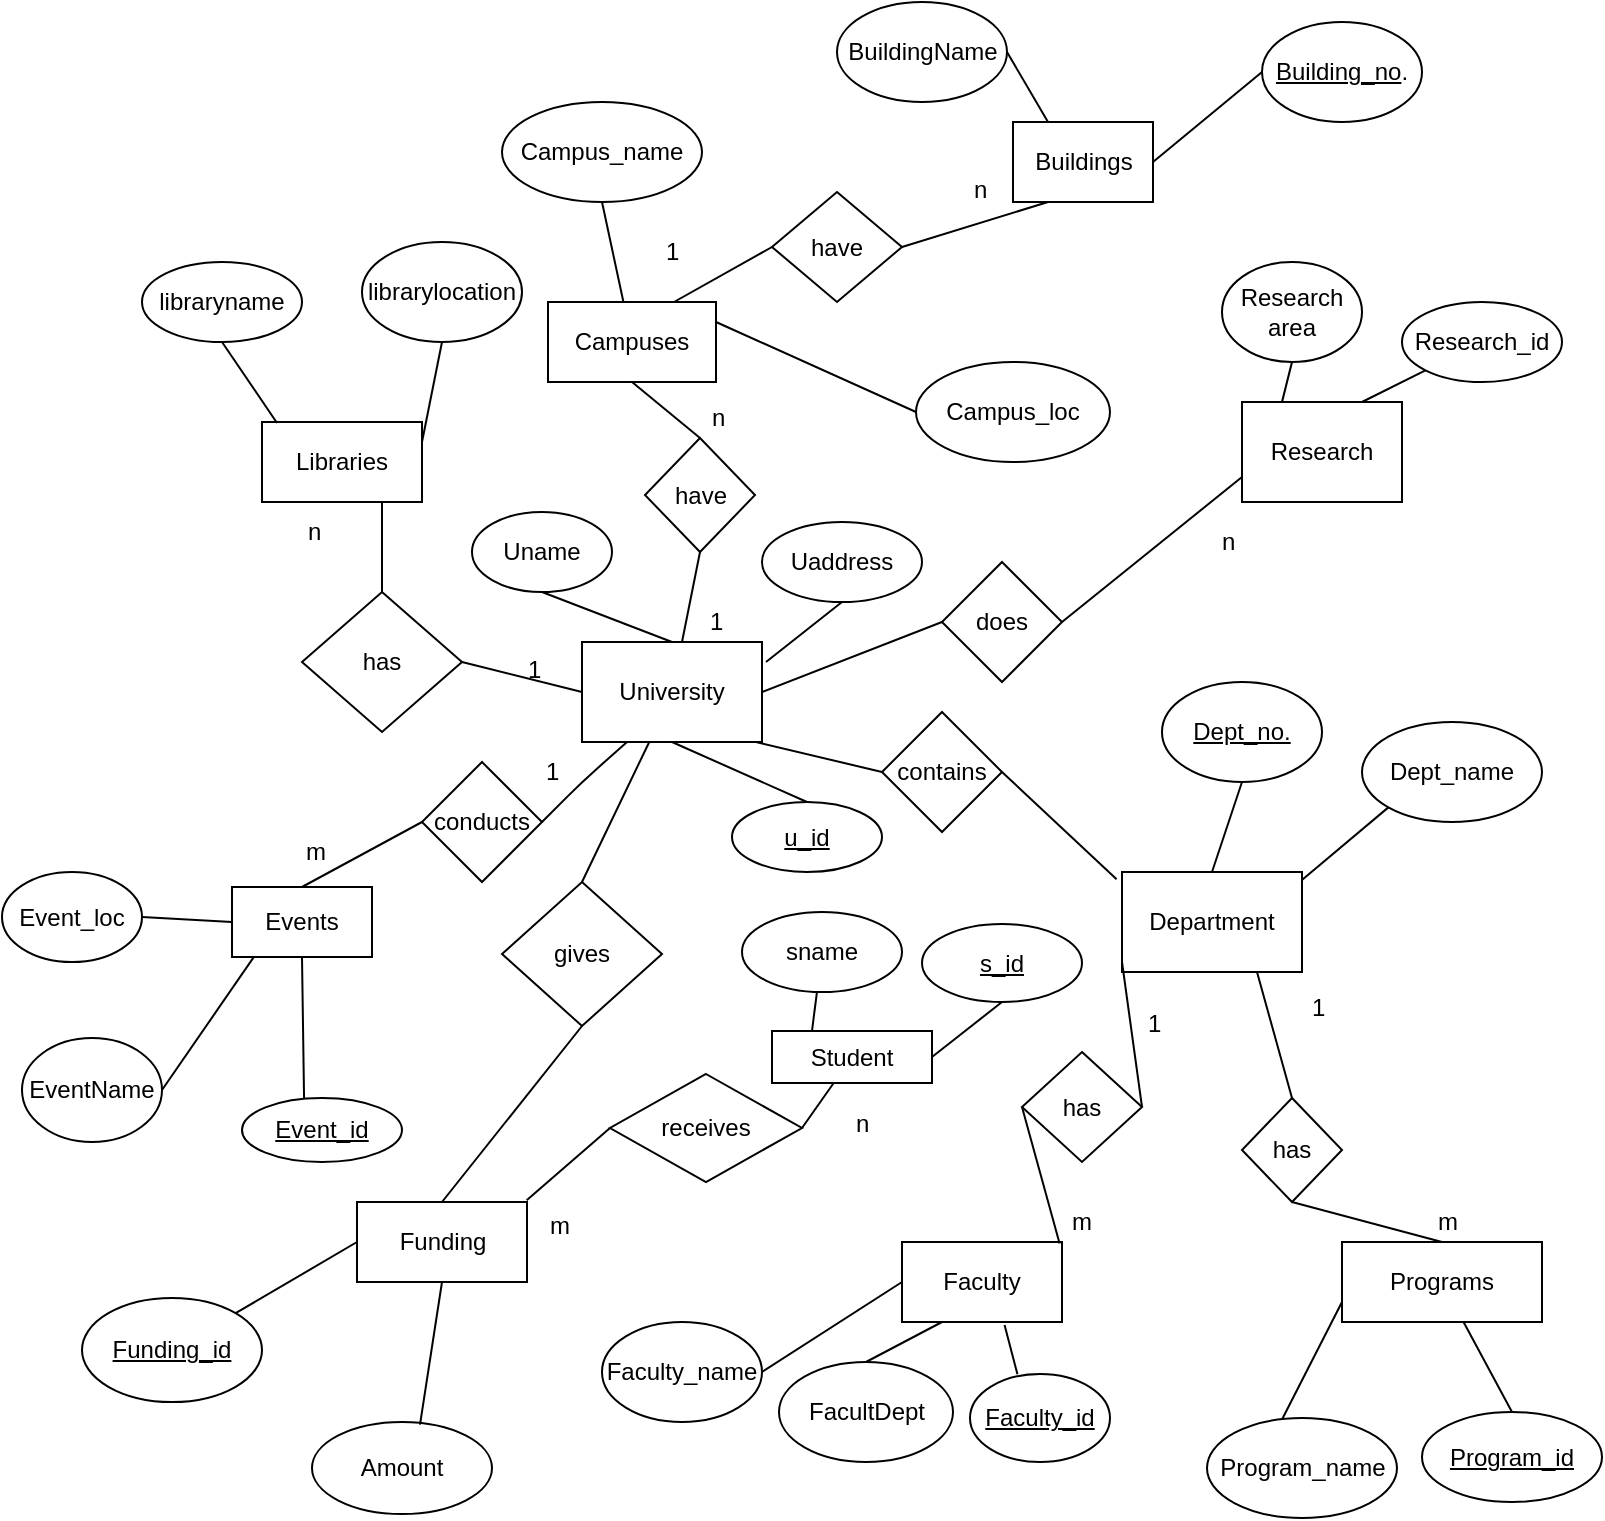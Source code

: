 <mxfile version="12.0.0" type="device" pages="1"><diagram id="j9LmxbXcAst3SDhugImw" name="Page-1"><mxGraphModel dx="920" dy="514" grid="1" gridSize="10" guides="1" tooltips="1" connect="1" arrows="1" fold="1" page="1" pageScale="1" pageWidth="827" pageHeight="1169" math="0" shadow="0"><root><mxCell id="0"/><mxCell id="1" parent="0"/><mxCell id="JgoR7oK1Cbx2upZOJjoE-1" value="University" style="rounded=0;whiteSpace=wrap;html=1;" vertex="1" parent="1"><mxGeometry x="310" y="350" width="90" height="50" as="geometry"/></mxCell><mxCell id="JgoR7oK1Cbx2upZOJjoE-2" value="contains" style="rhombus;whiteSpace=wrap;html=1;" vertex="1" parent="1"><mxGeometry x="460" y="385" width="60" height="60" as="geometry"/></mxCell><mxCell id="JgoR7oK1Cbx2upZOJjoE-3" value="Department" style="rounded=0;whiteSpace=wrap;html=1;" vertex="1" parent="1"><mxGeometry x="580" y="465" width="90" height="50" as="geometry"/></mxCell><mxCell id="JgoR7oK1Cbx2upZOJjoE-4" value="" style="endArrow=none;html=1;entryX=0;entryY=0.5;entryDx=0;entryDy=0;" edge="1" parent="1" target="JgoR7oK1Cbx2upZOJjoE-2"><mxGeometry width="50" height="50" relative="1" as="geometry"><mxPoint x="397" y="400" as="sourcePoint"/><mxPoint x="360" y="540" as="targetPoint"/></mxGeometry></mxCell><mxCell id="JgoR7oK1Cbx2upZOJjoE-5" value="" style="endArrow=none;html=1;entryX=-0.03;entryY=0.073;entryDx=0;entryDy=0;entryPerimeter=0;exitX=1;exitY=0.5;exitDx=0;exitDy=0;" edge="1" parent="1" source="JgoR7oK1Cbx2upZOJjoE-2" target="JgoR7oK1Cbx2upZOJjoE-3"><mxGeometry width="50" height="50" relative="1" as="geometry"><mxPoint x="310" y="590" as="sourcePoint"/><mxPoint x="360" y="540" as="targetPoint"/></mxGeometry></mxCell><mxCell id="JgoR7oK1Cbx2upZOJjoE-6" value="Faculty" style="rounded=0;whiteSpace=wrap;html=1;" vertex="1" parent="1"><mxGeometry x="470" y="650" width="80" height="40" as="geometry"/></mxCell><mxCell id="JgoR7oK1Cbx2upZOJjoE-7" value="has" style="rhombus;whiteSpace=wrap;html=1;" vertex="1" parent="1"><mxGeometry x="530" y="555" width="60" height="55" as="geometry"/></mxCell><mxCell id="JgoR7oK1Cbx2upZOJjoE-9" value="" style="endArrow=none;html=1;entryX=0.985;entryY=0.018;entryDx=0;entryDy=0;entryPerimeter=0;exitX=0;exitY=0.5;exitDx=0;exitDy=0;" edge="1" parent="1" source="JgoR7oK1Cbx2upZOJjoE-7" target="JgoR7oK1Cbx2upZOJjoE-6"><mxGeometry width="50" height="50" relative="1" as="geometry"><mxPoint x="310" y="740" as="sourcePoint"/><mxPoint x="360" y="690" as="targetPoint"/></mxGeometry></mxCell><mxCell id="JgoR7oK1Cbx2upZOJjoE-10" value="" style="endArrow=none;html=1;entryX=1;entryY=0.5;entryDx=0;entryDy=0;" edge="1" parent="1" target="JgoR7oK1Cbx2upZOJjoE-7"><mxGeometry width="50" height="50" relative="1" as="geometry"><mxPoint x="580" y="510" as="sourcePoint"/><mxPoint x="360" y="690" as="targetPoint"/></mxGeometry></mxCell><mxCell id="JgoR7oK1Cbx2upZOJjoE-11" value="&lt;u&gt;u_id&lt;/u&gt;" style="ellipse;whiteSpace=wrap;html=1;" vertex="1" parent="1"><mxGeometry x="385" y="430" width="75" height="35" as="geometry"/></mxCell><mxCell id="JgoR7oK1Cbx2upZOJjoE-12" value="Uname" style="ellipse;whiteSpace=wrap;html=1;" vertex="1" parent="1"><mxGeometry x="255" y="285" width="70" height="40" as="geometry"/></mxCell><mxCell id="JgoR7oK1Cbx2upZOJjoE-13" value="Uaddress" style="ellipse;whiteSpace=wrap;html=1;" vertex="1" parent="1"><mxGeometry x="400" y="290" width="80" height="40" as="geometry"/></mxCell><mxCell id="JgoR7oK1Cbx2upZOJjoE-14" value="&lt;u&gt;Dept_no.&lt;/u&gt;" style="ellipse;whiteSpace=wrap;html=1;" vertex="1" parent="1"><mxGeometry x="600" y="370" width="80" height="50" as="geometry"/></mxCell><mxCell id="JgoR7oK1Cbx2upZOJjoE-15" value="Dept_name" style="ellipse;whiteSpace=wrap;html=1;" vertex="1" parent="1"><mxGeometry x="700" y="390" width="90" height="50" as="geometry"/></mxCell><mxCell id="JgoR7oK1Cbx2upZOJjoE-16" value="Faculty_name" style="ellipse;whiteSpace=wrap;html=1;" vertex="1" parent="1"><mxGeometry x="320" y="690" width="80" height="50" as="geometry"/></mxCell><mxCell id="JgoR7oK1Cbx2upZOJjoE-17" value="FacultDept" style="ellipse;whiteSpace=wrap;html=1;" vertex="1" parent="1"><mxGeometry x="408.5" y="710" width="87" height="50" as="geometry"/></mxCell><mxCell id="JgoR7oK1Cbx2upZOJjoE-18" value="" style="endArrow=none;html=1;exitX=1;exitY=0.5;exitDx=0;exitDy=0;entryX=0;entryY=0.5;entryDx=0;entryDy=0;" edge="1" parent="1" source="JgoR7oK1Cbx2upZOJjoE-16" target="JgoR7oK1Cbx2upZOJjoE-6"><mxGeometry width="50" height="50" relative="1" as="geometry"><mxPoint x="230" y="820" as="sourcePoint"/><mxPoint x="370" y="650" as="targetPoint"/></mxGeometry></mxCell><mxCell id="JgoR7oK1Cbx2upZOJjoE-20" value="" style="endArrow=none;html=1;entryX=0.25;entryY=1;entryDx=0;entryDy=0;exitX=0.5;exitY=0;exitDx=0;exitDy=0;" edge="1" parent="1" source="JgoR7oK1Cbx2upZOJjoE-17" target="JgoR7oK1Cbx2upZOJjoE-6"><mxGeometry width="50" height="50" relative="1" as="geometry"><mxPoint x="230" y="820" as="sourcePoint"/><mxPoint x="280" y="770" as="targetPoint"/></mxGeometry></mxCell><mxCell id="JgoR7oK1Cbx2upZOJjoE-22" value="&lt;u&gt;Faculty_id&lt;/u&gt;" style="ellipse;whiteSpace=wrap;html=1;" vertex="1" parent="1"><mxGeometry x="504" y="716" width="70" height="44" as="geometry"/></mxCell><mxCell id="JgoR7oK1Cbx2upZOJjoE-23" value="" style="endArrow=none;html=1;entryX=0.641;entryY=1.037;entryDx=0;entryDy=0;entryPerimeter=0;exitX=0.339;exitY=0.004;exitDx=0;exitDy=0;exitPerimeter=0;" edge="1" parent="1" source="JgoR7oK1Cbx2upZOJjoE-22" target="JgoR7oK1Cbx2upZOJjoE-6"><mxGeometry width="50" height="50" relative="1" as="geometry"><mxPoint x="230" y="830" as="sourcePoint"/><mxPoint x="280" y="780" as="targetPoint"/></mxGeometry></mxCell><mxCell id="JgoR7oK1Cbx2upZOJjoE-24" value="" style="endArrow=none;html=1;entryX=0.5;entryY=1;entryDx=0;entryDy=0;exitX=0.5;exitY=0;exitDx=0;exitDy=0;" edge="1" parent="1" source="JgoR7oK1Cbx2upZOJjoE-11" target="JgoR7oK1Cbx2upZOJjoE-1"><mxGeometry width="50" height="50" relative="1" as="geometry"><mxPoint x="180" y="680" as="sourcePoint"/><mxPoint x="280" y="780" as="targetPoint"/></mxGeometry></mxCell><mxCell id="JgoR7oK1Cbx2upZOJjoE-26" value="" style="endArrow=none;html=1;entryX=0.5;entryY=1;entryDx=0;entryDy=0;exitX=0.5;exitY=0;exitDx=0;exitDy=0;" edge="1" parent="1" source="JgoR7oK1Cbx2upZOJjoE-3" target="JgoR7oK1Cbx2upZOJjoE-14"><mxGeometry width="50" height="50" relative="1" as="geometry"><mxPoint x="230" y="900" as="sourcePoint"/><mxPoint x="280" y="850" as="targetPoint"/></mxGeometry></mxCell><mxCell id="JgoR7oK1Cbx2upZOJjoE-27" value="" style="endArrow=none;html=1;entryX=0;entryY=1;entryDx=0;entryDy=0;exitX=0.998;exitY=0.083;exitDx=0;exitDy=0;exitPerimeter=0;" edge="1" parent="1" source="JgoR7oK1Cbx2upZOJjoE-3" target="JgoR7oK1Cbx2upZOJjoE-15"><mxGeometry width="50" height="50" relative="1" as="geometry"><mxPoint x="670" y="460" as="sourcePoint"/><mxPoint x="280" y="850" as="targetPoint"/></mxGeometry></mxCell><mxCell id="JgoR7oK1Cbx2upZOJjoE-28" value="" style="endArrow=none;html=1;entryX=0.5;entryY=1;entryDx=0;entryDy=0;exitX=0.5;exitY=0;exitDx=0;exitDy=0;" edge="1" parent="1" source="JgoR7oK1Cbx2upZOJjoE-1" target="JgoR7oK1Cbx2upZOJjoE-12"><mxGeometry width="50" height="50" relative="1" as="geometry"><mxPoint x="170" y="510" as="sourcePoint"/><mxPoint x="280" y="780" as="targetPoint"/></mxGeometry></mxCell><mxCell id="JgoR7oK1Cbx2upZOJjoE-29" value="" style="endArrow=none;html=1;entryX=0.5;entryY=1;entryDx=0;entryDy=0;" edge="1" parent="1" target="JgoR7oK1Cbx2upZOJjoE-13"><mxGeometry width="50" height="50" relative="1" as="geometry"><mxPoint x="402" y="360" as="sourcePoint"/><mxPoint x="280" y="780" as="targetPoint"/></mxGeometry></mxCell><mxCell id="JgoR7oK1Cbx2upZOJjoE-30" value="has" style="rhombus;whiteSpace=wrap;html=1;" vertex="1" parent="1"><mxGeometry x="170" y="325" width="80" height="70" as="geometry"/></mxCell><mxCell id="JgoR7oK1Cbx2upZOJjoE-31" value="Libraries" style="rounded=0;whiteSpace=wrap;html=1;" vertex="1" parent="1"><mxGeometry x="150" y="240" width="80" height="40" as="geometry"/></mxCell><mxCell id="JgoR7oK1Cbx2upZOJjoE-32" value="libraryname" style="ellipse;whiteSpace=wrap;html=1;" vertex="1" parent="1"><mxGeometry x="90" y="160" width="80" height="40" as="geometry"/></mxCell><mxCell id="JgoR7oK1Cbx2upZOJjoE-33" value="librarylocation" style="ellipse;whiteSpace=wrap;html=1;" vertex="1" parent="1"><mxGeometry x="200" y="150" width="80" height="50" as="geometry"/></mxCell><mxCell id="JgoR7oK1Cbx2upZOJjoE-34" value="" style="endArrow=none;html=1;entryX=0.5;entryY=1;entryDx=0;entryDy=0;exitX=0.094;exitY=0.012;exitDx=0;exitDy=0;exitPerimeter=0;" edge="1" parent="1" source="JgoR7oK1Cbx2upZOJjoE-31" target="JgoR7oK1Cbx2upZOJjoE-32"><mxGeometry width="50" height="50" relative="1" as="geometry"><mxPoint x="140" y="570" as="sourcePoint"/><mxPoint x="150" y="440" as="targetPoint"/></mxGeometry></mxCell><mxCell id="JgoR7oK1Cbx2upZOJjoE-35" value="" style="endArrow=none;html=1;entryX=1;entryY=0.5;entryDx=0;entryDy=0;exitX=0;exitY=0.5;exitDx=0;exitDy=0;" edge="1" parent="1" source="JgoR7oK1Cbx2upZOJjoE-1" target="JgoR7oK1Cbx2upZOJjoE-30"><mxGeometry width="50" height="50" relative="1" as="geometry"><mxPoint x="290" y="440" as="sourcePoint"/><mxPoint x="140" y="500" as="targetPoint"/></mxGeometry></mxCell><mxCell id="JgoR7oK1Cbx2upZOJjoE-36" value="" style="endArrow=none;html=1;entryX=0.75;entryY=1;entryDx=0;entryDy=0;exitX=0.5;exitY=0;exitDx=0;exitDy=0;" edge="1" parent="1" source="JgoR7oK1Cbx2upZOJjoE-30" target="JgoR7oK1Cbx2upZOJjoE-31"><mxGeometry width="50" height="50" relative="1" as="geometry"><mxPoint x="60" y="385" as="sourcePoint"/><mxPoint x="110" y="335" as="targetPoint"/></mxGeometry></mxCell><mxCell id="JgoR7oK1Cbx2upZOJjoE-37" value="" style="endArrow=none;html=1;entryX=0.5;entryY=1;entryDx=0;entryDy=0;exitX=1;exitY=0.25;exitDx=0;exitDy=0;" edge="1" parent="1" source="JgoR7oK1Cbx2upZOJjoE-31" target="JgoR7oK1Cbx2upZOJjoE-33"><mxGeometry width="50" height="50" relative="1" as="geometry"><mxPoint x="240" y="250" as="sourcePoint"/><mxPoint x="290" y="200" as="targetPoint"/></mxGeometry></mxCell><mxCell id="JgoR7oK1Cbx2upZOJjoE-38" value="does" style="rhombus;whiteSpace=wrap;html=1;" vertex="1" parent="1"><mxGeometry x="490" y="310" width="60" height="60" as="geometry"/></mxCell><mxCell id="JgoR7oK1Cbx2upZOJjoE-39" value="Research" style="rounded=0;whiteSpace=wrap;html=1;" vertex="1" parent="1"><mxGeometry x="640" y="230" width="80" height="50" as="geometry"/></mxCell><mxCell id="JgoR7oK1Cbx2upZOJjoE-40" value="" style="endArrow=none;html=1;exitX=1;exitY=0.5;exitDx=0;exitDy=0;entryX=0;entryY=0.75;entryDx=0;entryDy=0;" edge="1" parent="1" source="JgoR7oK1Cbx2upZOJjoE-38" target="JgoR7oK1Cbx2upZOJjoE-39"><mxGeometry width="50" height="50" relative="1" as="geometry"><mxPoint x="570" y="260" as="sourcePoint"/><mxPoint x="610" y="220" as="targetPoint"/></mxGeometry></mxCell><mxCell id="JgoR7oK1Cbx2upZOJjoE-41" value="" style="endArrow=none;html=1;entryX=0;entryY=0.5;entryDx=0;entryDy=0;exitX=1;exitY=0.5;exitDx=0;exitDy=0;" edge="1" parent="1" source="JgoR7oK1Cbx2upZOJjoE-1" target="JgoR7oK1Cbx2upZOJjoE-38"><mxGeometry width="50" height="50" relative="1" as="geometry"><mxPoint x="480" y="340" as="sourcePoint"/><mxPoint x="530" y="290" as="targetPoint"/></mxGeometry></mxCell><mxCell id="JgoR7oK1Cbx2upZOJjoE-42" value="Research area" style="ellipse;whiteSpace=wrap;html=1;" vertex="1" parent="1"><mxGeometry x="630" y="160" width="70" height="50" as="geometry"/></mxCell><mxCell id="JgoR7oK1Cbx2upZOJjoE-44" value="" style="endArrow=none;html=1;entryX=0.5;entryY=1;entryDx=0;entryDy=0;exitX=0.25;exitY=0;exitDx=0;exitDy=0;" edge="1" parent="1" source="JgoR7oK1Cbx2upZOJjoE-39" target="JgoR7oK1Cbx2upZOJjoE-42"><mxGeometry width="50" height="50" relative="1" as="geometry"><mxPoint x="560" y="240" as="sourcePoint"/><mxPoint x="610" y="190" as="targetPoint"/></mxGeometry></mxCell><mxCell id="JgoR7oK1Cbx2upZOJjoE-45" value="Research_id" style="ellipse;whiteSpace=wrap;html=1;" vertex="1" parent="1"><mxGeometry x="720" y="180" width="80" height="40" as="geometry"/></mxCell><mxCell id="JgoR7oK1Cbx2upZOJjoE-46" value="" style="endArrow=none;html=1;entryX=0;entryY=1;entryDx=0;entryDy=0;" edge="1" parent="1" target="JgoR7oK1Cbx2upZOJjoE-45"><mxGeometry width="50" height="50" relative="1" as="geometry"><mxPoint x="700" y="230" as="sourcePoint"/><mxPoint x="750" y="180" as="targetPoint"/></mxGeometry></mxCell><mxCell id="JgoR7oK1Cbx2upZOJjoE-47" value="has" style="rhombus;whiteSpace=wrap;html=1;" vertex="1" parent="1"><mxGeometry x="640" y="578" width="50" height="52" as="geometry"/></mxCell><mxCell id="JgoR7oK1Cbx2upZOJjoE-48" value="Programs" style="rounded=0;whiteSpace=wrap;html=1;" vertex="1" parent="1"><mxGeometry x="690" y="650" width="100" height="40" as="geometry"/></mxCell><mxCell id="JgoR7oK1Cbx2upZOJjoE-49" value="" style="endArrow=none;html=1;entryX=0.75;entryY=1;entryDx=0;entryDy=0;exitX=0.5;exitY=0;exitDx=0;exitDy=0;" edge="1" parent="1" source="JgoR7oK1Cbx2upZOJjoE-47" target="JgoR7oK1Cbx2upZOJjoE-3"><mxGeometry width="50" height="50" relative="1" as="geometry"><mxPoint x="650" y="580" as="sourcePoint"/><mxPoint x="700" y="530" as="targetPoint"/></mxGeometry></mxCell><mxCell id="JgoR7oK1Cbx2upZOJjoE-50" value="" style="endArrow=none;html=1;entryX=0.5;entryY=1;entryDx=0;entryDy=0;exitX=0.5;exitY=0;exitDx=0;exitDy=0;" edge="1" parent="1" source="JgoR7oK1Cbx2upZOJjoE-48" target="JgoR7oK1Cbx2upZOJjoE-47"><mxGeometry width="50" height="50" relative="1" as="geometry"><mxPoint x="650" y="690" as="sourcePoint"/><mxPoint x="660" y="640" as="targetPoint"/></mxGeometry></mxCell><mxCell id="JgoR7oK1Cbx2upZOJjoE-51" value="Program_name" style="ellipse;whiteSpace=wrap;html=1;" vertex="1" parent="1"><mxGeometry x="622.5" y="738" width="95" height="50" as="geometry"/></mxCell><mxCell id="JgoR7oK1Cbx2upZOJjoE-52" value="&lt;u&gt;Program_id&lt;/u&gt;" style="ellipse;whiteSpace=wrap;html=1;" vertex="1" parent="1"><mxGeometry x="730" y="735" width="90" height="45" as="geometry"/></mxCell><mxCell id="JgoR7oK1Cbx2upZOJjoE-53" value="" style="endArrow=none;html=1;exitX=0.394;exitY=0.018;exitDx=0;exitDy=0;exitPerimeter=0;entryX=0;entryY=0.75;entryDx=0;entryDy=0;" edge="1" parent="1" source="JgoR7oK1Cbx2upZOJjoE-51" target="JgoR7oK1Cbx2upZOJjoE-48"><mxGeometry width="50" height="50" relative="1" as="geometry"><mxPoint x="580" y="760" as="sourcePoint"/><mxPoint x="630" y="710" as="targetPoint"/></mxGeometry></mxCell><mxCell id="JgoR7oK1Cbx2upZOJjoE-54" value="" style="endArrow=none;html=1;entryX=0.5;entryY=0;entryDx=0;entryDy=0;" edge="1" parent="1" source="JgoR7oK1Cbx2upZOJjoE-48" target="JgoR7oK1Cbx2upZOJjoE-52"><mxGeometry width="50" height="50" relative="1" as="geometry"><mxPoint x="680" y="770" as="sourcePoint"/><mxPoint x="730" y="720" as="targetPoint"/></mxGeometry></mxCell><mxCell id="JgoR7oK1Cbx2upZOJjoE-55" value="Events" style="rounded=0;whiteSpace=wrap;html=1;" vertex="1" parent="1"><mxGeometry x="135" y="472.5" width="70" height="35" as="geometry"/></mxCell><mxCell id="JgoR7oK1Cbx2upZOJjoE-56" value="EventName" style="ellipse;whiteSpace=wrap;html=1;" vertex="1" parent="1"><mxGeometry x="30" y="548" width="70" height="52" as="geometry"/></mxCell><mxCell id="JgoR7oK1Cbx2upZOJjoE-57" value="" style="endArrow=none;html=1;entryX=0.159;entryY=0.991;entryDx=0;entryDy=0;entryPerimeter=0;exitX=1;exitY=0.5;exitDx=0;exitDy=0;" edge="1" parent="1" source="JgoR7oK1Cbx2upZOJjoE-56" target="JgoR7oK1Cbx2upZOJjoE-55"><mxGeometry width="50" height="50" relative="1" as="geometry"><mxPoint x="120" y="620" as="sourcePoint"/><mxPoint x="170" y="570" as="targetPoint"/></mxGeometry></mxCell><mxCell id="JgoR7oK1Cbx2upZOJjoE-58" value="&lt;u&gt;Event_id&lt;/u&gt;" style="ellipse;whiteSpace=wrap;html=1;" vertex="1" parent="1"><mxGeometry x="140" y="578" width="80" height="32" as="geometry"/></mxCell><mxCell id="JgoR7oK1Cbx2upZOJjoE-59" value="" style="endArrow=none;html=1;entryX=0.5;entryY=1;entryDx=0;entryDy=0;exitX=0.388;exitY=0.015;exitDx=0;exitDy=0;exitPerimeter=0;" edge="1" parent="1" source="JgoR7oK1Cbx2upZOJjoE-58" target="JgoR7oK1Cbx2upZOJjoE-55"><mxGeometry width="50" height="50" relative="1" as="geometry"><mxPoint x="140" y="590" as="sourcePoint"/><mxPoint x="190" y="540" as="targetPoint"/></mxGeometry></mxCell><mxCell id="JgoR7oK1Cbx2upZOJjoE-60" value="Event_loc" style="ellipse;whiteSpace=wrap;html=1;" vertex="1" parent="1"><mxGeometry x="20" y="465" width="70" height="45" as="geometry"/></mxCell><mxCell id="JgoR7oK1Cbx2upZOJjoE-61" value="conducts" style="rhombus;whiteSpace=wrap;html=1;" vertex="1" parent="1"><mxGeometry x="230" y="410" width="60" height="60" as="geometry"/></mxCell><mxCell id="JgoR7oK1Cbx2upZOJjoE-62" value="" style="endArrow=none;html=1;entryX=0;entryY=0.5;entryDx=0;entryDy=0;exitX=1;exitY=0.5;exitDx=0;exitDy=0;" edge="1" parent="1" source="JgoR7oK1Cbx2upZOJjoE-60" target="JgoR7oK1Cbx2upZOJjoE-55"><mxGeometry width="50" height="50" relative="1" as="geometry"><mxPoint x="100" y="490" as="sourcePoint"/><mxPoint x="140" y="450" as="targetPoint"/></mxGeometry></mxCell><mxCell id="JgoR7oK1Cbx2upZOJjoE-63" value="" style="endArrow=none;html=1;entryX=0;entryY=0.5;entryDx=0;entryDy=0;exitX=0.5;exitY=0;exitDx=0;exitDy=0;" edge="1" parent="1" source="JgoR7oK1Cbx2upZOJjoE-55" target="JgoR7oK1Cbx2upZOJjoE-61"><mxGeometry width="50" height="50" relative="1" as="geometry"><mxPoint x="180" y="470" as="sourcePoint"/><mxPoint x="210" y="420" as="targetPoint"/></mxGeometry></mxCell><mxCell id="JgoR7oK1Cbx2upZOJjoE-64" value="" style="endArrow=none;html=1;entryX=0.25;entryY=1;entryDx=0;entryDy=0;exitX=1;exitY=0.5;exitDx=0;exitDy=0;" edge="1" parent="1" source="JgoR7oK1Cbx2upZOJjoE-61" target="JgoR7oK1Cbx2upZOJjoE-1"><mxGeometry width="50" height="50" relative="1" as="geometry"><mxPoint x="280" y="460" as="sourcePoint"/><mxPoint x="330" y="410" as="targetPoint"/><Array as="points"><mxPoint x="310" y="420"/></Array></mxGeometry></mxCell><mxCell id="JgoR7oK1Cbx2upZOJjoE-65" value="Campuses" style="rounded=0;whiteSpace=wrap;html=1;" vertex="1" parent="1"><mxGeometry x="293" y="180" width="84" height="40" as="geometry"/></mxCell><mxCell id="JgoR7oK1Cbx2upZOJjoE-67" value="Campus_name" style="ellipse;whiteSpace=wrap;html=1;" vertex="1" parent="1"><mxGeometry x="270" y="80" width="100" height="50" as="geometry"/></mxCell><mxCell id="JgoR7oK1Cbx2upZOJjoE-70" value="Campus_loc" style="ellipse;whiteSpace=wrap;html=1;" vertex="1" parent="1"><mxGeometry x="477" y="210" width="97" height="50" as="geometry"/></mxCell><mxCell id="JgoR7oK1Cbx2upZOJjoE-71" value="have" style="rhombus;whiteSpace=wrap;html=1;" vertex="1" parent="1"><mxGeometry x="405" y="125" width="65" height="55" as="geometry"/></mxCell><mxCell id="JgoR7oK1Cbx2upZOJjoE-72" value="Buildings" style="rounded=0;whiteSpace=wrap;html=1;" vertex="1" parent="1"><mxGeometry x="525.5" y="90" width="70" height="40" as="geometry"/></mxCell><mxCell id="JgoR7oK1Cbx2upZOJjoE-74" value="" style="endArrow=none;html=1;entryX=0.25;entryY=1;entryDx=0;entryDy=0;exitX=1;exitY=0.5;exitDx=0;exitDy=0;" edge="1" parent="1" source="JgoR7oK1Cbx2upZOJjoE-71" target="JgoR7oK1Cbx2upZOJjoE-72"><mxGeometry width="50" height="50" relative="1" as="geometry"><mxPoint x="480" y="200" as="sourcePoint"/><mxPoint x="530" y="150" as="targetPoint"/></mxGeometry></mxCell><mxCell id="JgoR7oK1Cbx2upZOJjoE-75" value="" style="endArrow=none;html=1;entryX=0.5;entryY=1;entryDx=0;entryDy=0;" edge="1" parent="1" source="JgoR7oK1Cbx2upZOJjoE-65" target="JgoR7oK1Cbx2upZOJjoE-67"><mxGeometry width="50" height="50" relative="1" as="geometry"><mxPoint x="362" y="219.289" as="sourcePoint"/><mxPoint x="344" y="170" as="targetPoint"/></mxGeometry></mxCell><mxCell id="JgoR7oK1Cbx2upZOJjoE-78" value="BuildingName" style="ellipse;whiteSpace=wrap;html=1;" vertex="1" parent="1"><mxGeometry x="437.5" y="30" width="85" height="50" as="geometry"/></mxCell><mxCell id="JgoR7oK1Cbx2upZOJjoE-79" value="" style="endArrow=none;html=1;entryX=0;entryY=0.5;entryDx=0;entryDy=0;exitX=0.75;exitY=0;exitDx=0;exitDy=0;" edge="1" parent="1" source="JgoR7oK1Cbx2upZOJjoE-65" target="JgoR7oK1Cbx2upZOJjoE-71"><mxGeometry width="50" height="50" relative="1" as="geometry"><mxPoint x="380" y="240" as="sourcePoint"/><mxPoint x="430" y="190" as="targetPoint"/></mxGeometry></mxCell><mxCell id="JgoR7oK1Cbx2upZOJjoE-81" value="" style="endArrow=none;html=1;exitX=1;exitY=0.25;exitDx=0;exitDy=0;entryX=0;entryY=0.5;entryDx=0;entryDy=0;" edge="1" parent="1" source="JgoR7oK1Cbx2upZOJjoE-65" target="JgoR7oK1Cbx2upZOJjoE-70"><mxGeometry width="50" height="50" relative="1" as="geometry"><mxPoint x="430" y="280" as="sourcePoint"/><mxPoint x="480" y="230" as="targetPoint"/></mxGeometry></mxCell><mxCell id="JgoR7oK1Cbx2upZOJjoE-82" value="" style="endArrow=none;html=1;entryX=1;entryY=0.5;entryDx=0;entryDy=0;exitX=0.25;exitY=0;exitDx=0;exitDy=0;" edge="1" parent="1" source="JgoR7oK1Cbx2upZOJjoE-72" target="JgoR7oK1Cbx2upZOJjoE-78"><mxGeometry width="50" height="50" relative="1" as="geometry"><mxPoint x="510" y="110" as="sourcePoint"/><mxPoint x="560" y="60" as="targetPoint"/></mxGeometry></mxCell><mxCell id="JgoR7oK1Cbx2upZOJjoE-83" value="&lt;u&gt;Building_no&lt;/u&gt;." style="ellipse;whiteSpace=wrap;html=1;" vertex="1" parent="1"><mxGeometry x="650" y="40" width="80" height="50" as="geometry"/></mxCell><mxCell id="JgoR7oK1Cbx2upZOJjoE-84" value="" style="endArrow=none;html=1;entryX=0;entryY=0.5;entryDx=0;entryDy=0;exitX=1;exitY=0.5;exitDx=0;exitDy=0;" edge="1" parent="1" source="JgoR7oK1Cbx2upZOJjoE-72" target="JgoR7oK1Cbx2upZOJjoE-83"><mxGeometry width="50" height="50" relative="1" as="geometry"><mxPoint x="610" y="150" as="sourcePoint"/><mxPoint x="660" y="100" as="targetPoint"/></mxGeometry></mxCell><mxCell id="JgoR7oK1Cbx2upZOJjoE-85" value="have" style="rhombus;whiteSpace=wrap;html=1;" vertex="1" parent="1"><mxGeometry x="341.5" y="248" width="55" height="57" as="geometry"/></mxCell><mxCell id="JgoR7oK1Cbx2upZOJjoE-87" value="" style="endArrow=none;html=1;entryX=0.5;entryY=1;entryDx=0;entryDy=0;" edge="1" parent="1" source="JgoR7oK1Cbx2upZOJjoE-1" target="JgoR7oK1Cbx2upZOJjoE-85"><mxGeometry width="50" height="50" relative="1" as="geometry"><mxPoint x="520" y="420" as="sourcePoint"/><mxPoint x="570" y="370" as="targetPoint"/></mxGeometry></mxCell><mxCell id="JgoR7oK1Cbx2upZOJjoE-88" value="" style="endArrow=none;html=1;entryX=0.5;entryY=1;entryDx=0;entryDy=0;exitX=0.5;exitY=0;exitDx=0;exitDy=0;" edge="1" parent="1" source="JgoR7oK1Cbx2upZOJjoE-85" target="JgoR7oK1Cbx2upZOJjoE-65"><mxGeometry width="50" height="50" relative="1" as="geometry"><mxPoint x="290" y="290" as="sourcePoint"/><mxPoint x="340" y="240" as="targetPoint"/></mxGeometry></mxCell><mxCell id="JgoR7oK1Cbx2upZOJjoE-90" value="" style="endArrow=none;html=1;entryX=0.373;entryY=1.002;entryDx=0;entryDy=0;entryPerimeter=0;exitX=0.5;exitY=0;exitDx=0;exitDy=0;" edge="1" parent="1" source="JgoR7oK1Cbx2upZOJjoE-91" target="JgoR7oK1Cbx2upZOJjoE-1"><mxGeometry width="50" height="50" relative="1" as="geometry"><mxPoint x="320" y="470" as="sourcePoint"/><mxPoint x="350" y="440" as="targetPoint"/></mxGeometry></mxCell><mxCell id="JgoR7oK1Cbx2upZOJjoE-91" value="gives" style="rhombus;whiteSpace=wrap;html=1;" vertex="1" parent="1"><mxGeometry x="270" y="470" width="80" height="72" as="geometry"/></mxCell><mxCell id="JgoR7oK1Cbx2upZOJjoE-92" value="Student" style="rounded=0;whiteSpace=wrap;html=1;" vertex="1" parent="1"><mxGeometry x="405" y="544.5" width="80" height="26" as="geometry"/></mxCell><mxCell id="JgoR7oK1Cbx2upZOJjoE-93" value="Funding" style="rounded=0;whiteSpace=wrap;html=1;" vertex="1" parent="1"><mxGeometry x="197.5" y="630" width="85" height="40" as="geometry"/></mxCell><mxCell id="JgoR7oK1Cbx2upZOJjoE-94" value="receives" style="rhombus;whiteSpace=wrap;html=1;" vertex="1" parent="1"><mxGeometry x="324" y="566" width="96" height="54" as="geometry"/></mxCell><mxCell id="JgoR7oK1Cbx2upZOJjoE-95" value="" style="endArrow=none;html=1;exitX=0.998;exitY=-0.022;exitDx=0;exitDy=0;exitPerimeter=0;entryX=0;entryY=0.5;entryDx=0;entryDy=0;" edge="1" parent="1" source="JgoR7oK1Cbx2upZOJjoE-93" target="JgoR7oK1Cbx2upZOJjoE-94"><mxGeometry width="50" height="50" relative="1" as="geometry"><mxPoint x="300" y="660" as="sourcePoint"/><mxPoint x="350" y="610" as="targetPoint"/></mxGeometry></mxCell><mxCell id="JgoR7oK1Cbx2upZOJjoE-96" value="" style="endArrow=none;html=1;exitX=1;exitY=0.5;exitDx=0;exitDy=0;" edge="1" parent="1" source="JgoR7oK1Cbx2upZOJjoE-94" target="JgoR7oK1Cbx2upZOJjoE-92"><mxGeometry width="50" height="50" relative="1" as="geometry"><mxPoint x="20" y="860" as="sourcePoint"/><mxPoint x="70" y="810" as="targetPoint"/></mxGeometry></mxCell><mxCell id="JgoR7oK1Cbx2upZOJjoE-97" value="" style="endArrow=none;html=1;exitX=0.5;exitY=0;exitDx=0;exitDy=0;" edge="1" parent="1" source="JgoR7oK1Cbx2upZOJjoE-93"><mxGeometry width="50" height="50" relative="1" as="geometry"><mxPoint x="230" y="600" as="sourcePoint"/><mxPoint x="310" y="542" as="targetPoint"/></mxGeometry></mxCell><mxCell id="JgoR7oK1Cbx2upZOJjoE-98" value="sname" style="ellipse;whiteSpace=wrap;html=1;" vertex="1" parent="1"><mxGeometry x="390" y="485" width="80" height="40" as="geometry"/></mxCell><mxCell id="JgoR7oK1Cbx2upZOJjoE-99" value="&lt;u&gt;s_id&lt;/u&gt;" style="ellipse;whiteSpace=wrap;html=1;" vertex="1" parent="1"><mxGeometry x="480" y="491" width="80" height="39" as="geometry"/></mxCell><mxCell id="JgoR7oK1Cbx2upZOJjoE-100" value="" style="endArrow=none;html=1;exitX=0.25;exitY=0;exitDx=0;exitDy=0;" edge="1" parent="1" source="JgoR7oK1Cbx2upZOJjoE-92" target="JgoR7oK1Cbx2upZOJjoE-98"><mxGeometry width="50" height="50" relative="1" as="geometry"><mxPoint x="340" y="570" as="sourcePoint"/><mxPoint x="390" y="520" as="targetPoint"/></mxGeometry></mxCell><mxCell id="JgoR7oK1Cbx2upZOJjoE-101" value="" style="endArrow=none;html=1;entryX=0.5;entryY=1;entryDx=0;entryDy=0;exitX=1;exitY=0.5;exitDx=0;exitDy=0;" edge="1" parent="1" source="JgoR7oK1Cbx2upZOJjoE-92" target="JgoR7oK1Cbx2upZOJjoE-99"><mxGeometry width="50" height="50" relative="1" as="geometry"><mxPoint x="410" y="660" as="sourcePoint"/><mxPoint x="460" y="610" as="targetPoint"/></mxGeometry></mxCell><mxCell id="JgoR7oK1Cbx2upZOJjoE-102" value="&lt;u&gt;Funding_id&lt;/u&gt;" style="ellipse;whiteSpace=wrap;html=1;" vertex="1" parent="1"><mxGeometry x="60" y="678" width="90" height="52" as="geometry"/></mxCell><mxCell id="JgoR7oK1Cbx2upZOJjoE-103" value="Amount" style="ellipse;whiteSpace=wrap;html=1;" vertex="1" parent="1"><mxGeometry x="175" y="740" width="90" height="46" as="geometry"/></mxCell><mxCell id="JgoR7oK1Cbx2upZOJjoE-104" value="" style="endArrow=none;html=1;entryX=0;entryY=0.5;entryDx=0;entryDy=0;exitX=1;exitY=0;exitDx=0;exitDy=0;" edge="1" parent="1" source="JgoR7oK1Cbx2upZOJjoE-102" target="JgoR7oK1Cbx2upZOJjoE-93"><mxGeometry width="50" height="50" relative="1" as="geometry"><mxPoint x="140" y="680" as="sourcePoint"/><mxPoint x="170" y="640" as="targetPoint"/></mxGeometry></mxCell><mxCell id="JgoR7oK1Cbx2upZOJjoE-105" value="" style="endArrow=none;html=1;entryX=0.5;entryY=1;entryDx=0;entryDy=0;exitX=0.6;exitY=0.028;exitDx=0;exitDy=0;exitPerimeter=0;" edge="1" parent="1" source="JgoR7oK1Cbx2upZOJjoE-103" target="JgoR7oK1Cbx2upZOJjoE-93"><mxGeometry width="50" height="50" relative="1" as="geometry"><mxPoint x="230" y="730" as="sourcePoint"/><mxPoint x="280" y="680" as="targetPoint"/></mxGeometry></mxCell><mxCell id="JgoR7oK1Cbx2upZOJjoE-106" value="m" style="text;html=1;resizable=0;points=[];autosize=1;align=left;verticalAlign=top;spacingTop=-4;" vertex="1" parent="1"><mxGeometry x="170" y="445" width="30" height="20" as="geometry"/></mxCell><mxCell id="JgoR7oK1Cbx2upZOJjoE-107" value="1" style="text;html=1;resizable=0;points=[];autosize=1;align=left;verticalAlign=top;spacingTop=-4;" vertex="1" parent="1"><mxGeometry x="290" y="405" width="20" height="20" as="geometry"/></mxCell><mxCell id="JgoR7oK1Cbx2upZOJjoE-108" value="m" style="text;html=1;resizable=0;points=[];autosize=1;align=left;verticalAlign=top;spacingTop=-4;" vertex="1" parent="1"><mxGeometry x="292" y="632" width="30" height="20" as="geometry"/></mxCell><mxCell id="JgoR7oK1Cbx2upZOJjoE-109" value="n" style="text;html=1;resizable=0;points=[];autosize=1;align=left;verticalAlign=top;spacingTop=-4;" vertex="1" parent="1"><mxGeometry x="445" y="581" width="20" height="20" as="geometry"/></mxCell><mxCell id="JgoR7oK1Cbx2upZOJjoE-110" value="1" style="text;html=1;resizable=0;points=[];autosize=1;align=left;verticalAlign=top;spacingTop=-4;" vertex="1" parent="1"><mxGeometry x="591" y="531" width="20" height="20" as="geometry"/></mxCell><mxCell id="JgoR7oK1Cbx2upZOJjoE-111" value="m" style="text;html=1;resizable=0;points=[];autosize=1;align=left;verticalAlign=top;spacingTop=-4;" vertex="1" parent="1"><mxGeometry x="553" y="630" width="30" height="20" as="geometry"/></mxCell><mxCell id="JgoR7oK1Cbx2upZOJjoE-112" value="1" style="text;html=1;resizable=0;points=[];autosize=1;align=left;verticalAlign=top;spacingTop=-4;" vertex="1" parent="1"><mxGeometry x="673" y="523" width="20" height="20" as="geometry"/></mxCell><mxCell id="JgoR7oK1Cbx2upZOJjoE-113" value="m" style="text;html=1;resizable=0;points=[];autosize=1;align=left;verticalAlign=top;spacingTop=-4;" vertex="1" parent="1"><mxGeometry x="736" y="630" width="30" height="20" as="geometry"/></mxCell><mxCell id="JgoR7oK1Cbx2upZOJjoE-114" value="n" style="text;html=1;resizable=0;points=[];autosize=1;align=left;verticalAlign=top;spacingTop=-4;" vertex="1" parent="1"><mxGeometry x="171" y="285" width="20" height="20" as="geometry"/></mxCell><mxCell id="JgoR7oK1Cbx2upZOJjoE-115" value="1" style="text;html=1;resizable=0;points=[];autosize=1;align=left;verticalAlign=top;spacingTop=-4;" vertex="1" parent="1"><mxGeometry x="281" y="354" width="20" height="20" as="geometry"/></mxCell><mxCell id="JgoR7oK1Cbx2upZOJjoE-116" value="1" style="text;html=1;resizable=0;points=[];autosize=1;align=left;verticalAlign=top;spacingTop=-4;" vertex="1" parent="1"><mxGeometry x="372" y="330" width="20" height="20" as="geometry"/></mxCell><mxCell id="JgoR7oK1Cbx2upZOJjoE-117" value="n" style="text;html=1;resizable=0;points=[];autosize=1;align=left;verticalAlign=top;spacingTop=-4;" vertex="1" parent="1"><mxGeometry x="373" y="228" width="20" height="20" as="geometry"/></mxCell><mxCell id="JgoR7oK1Cbx2upZOJjoE-118" value="1" style="text;html=1;resizable=0;points=[];autosize=1;align=left;verticalAlign=top;spacingTop=-4;" vertex="1" parent="1"><mxGeometry x="350" y="145" width="20" height="20" as="geometry"/></mxCell><mxCell id="JgoR7oK1Cbx2upZOJjoE-119" value="n" style="text;html=1;resizable=0;points=[];autosize=1;align=left;verticalAlign=top;spacingTop=-4;" vertex="1" parent="1"><mxGeometry x="504" y="114" width="20" height="20" as="geometry"/></mxCell><mxCell id="JgoR7oK1Cbx2upZOJjoE-120" value="n" style="text;html=1;resizable=0;points=[];autosize=1;align=left;verticalAlign=top;spacingTop=-4;" vertex="1" parent="1"><mxGeometry x="628" y="290" width="20" height="20" as="geometry"/></mxCell></root></mxGraphModel></diagram></mxfile>